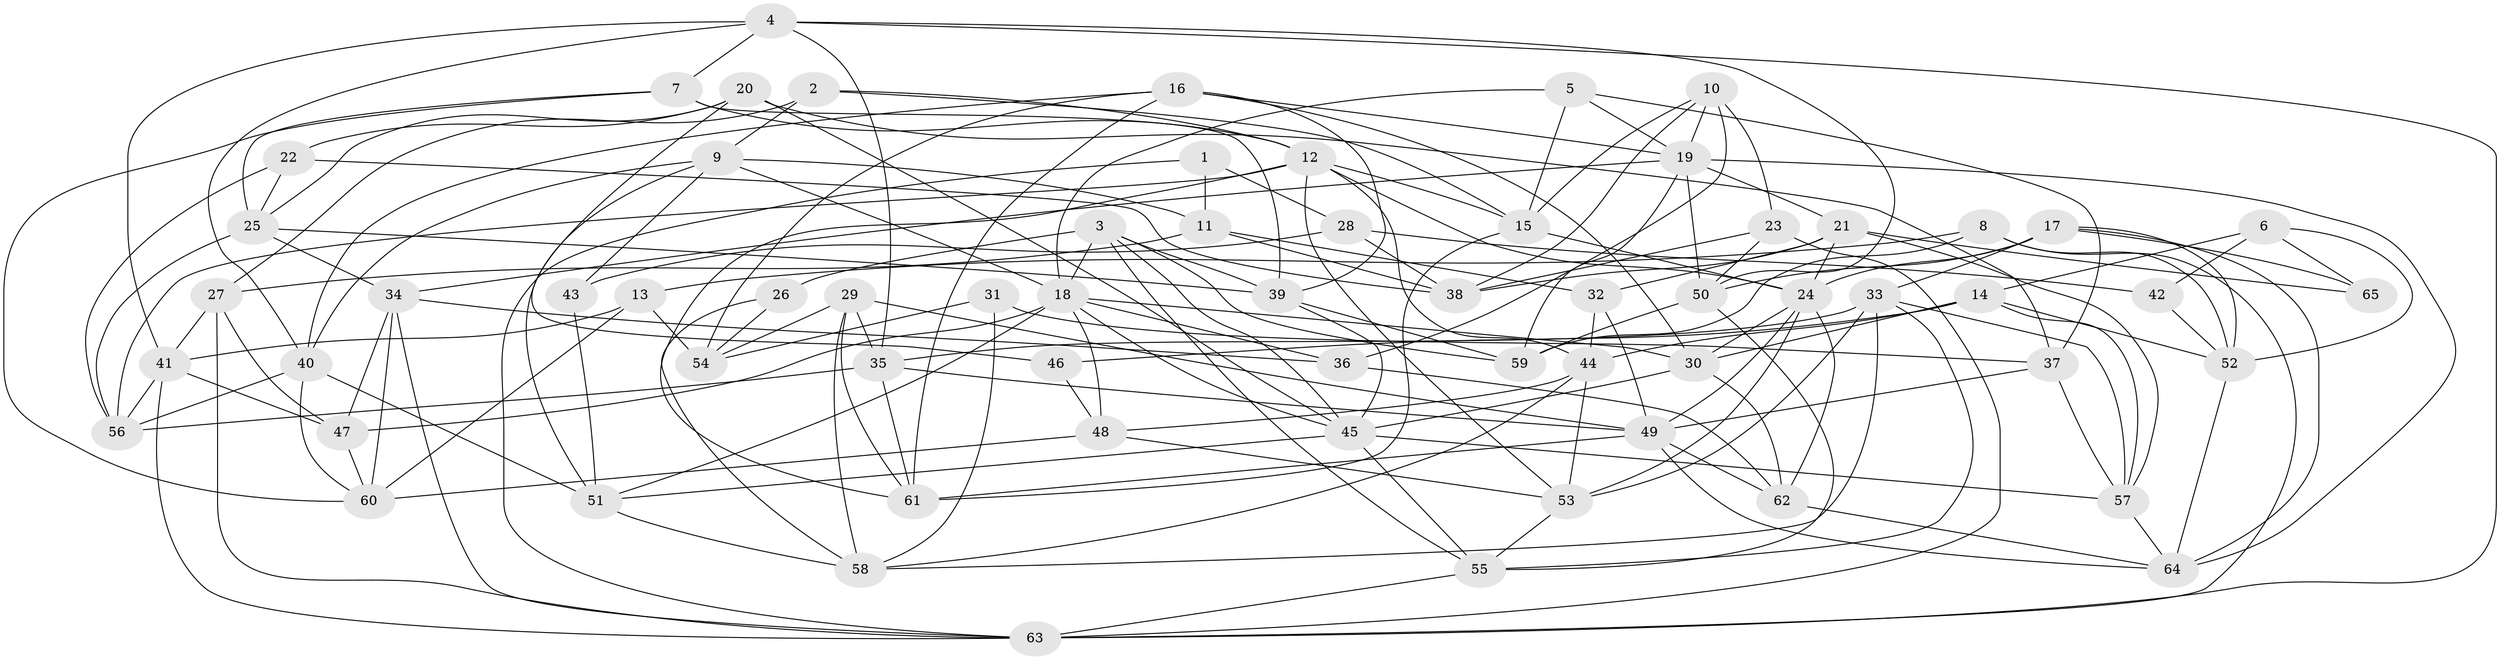 // original degree distribution, {4: 1.0}
// Generated by graph-tools (version 1.1) at 2025/02/03/09/25 03:02:54]
// undirected, 65 vertices, 176 edges
graph export_dot {
graph [start="1"]
  node [color=gray90,style=filled];
  1;
  2;
  3;
  4;
  5;
  6;
  7;
  8;
  9;
  10;
  11;
  12;
  13;
  14;
  15;
  16;
  17;
  18;
  19;
  20;
  21;
  22;
  23;
  24;
  25;
  26;
  27;
  28;
  29;
  30;
  31;
  32;
  33;
  34;
  35;
  36;
  37;
  38;
  39;
  40;
  41;
  42;
  43;
  44;
  45;
  46;
  47;
  48;
  49;
  50;
  51;
  52;
  53;
  54;
  55;
  56;
  57;
  58;
  59;
  60;
  61;
  62;
  63;
  64;
  65;
  1 -- 11 [weight=1.0];
  1 -- 28 [weight=2.0];
  1 -- 63 [weight=1.0];
  2 -- 9 [weight=1.0];
  2 -- 12 [weight=1.0];
  2 -- 15 [weight=1.0];
  2 -- 27 [weight=1.0];
  3 -- 18 [weight=1.0];
  3 -- 26 [weight=1.0];
  3 -- 39 [weight=1.0];
  3 -- 45 [weight=1.0];
  3 -- 55 [weight=1.0];
  3 -- 59 [weight=1.0];
  4 -- 7 [weight=1.0];
  4 -- 35 [weight=1.0];
  4 -- 40 [weight=1.0];
  4 -- 41 [weight=1.0];
  4 -- 50 [weight=1.0];
  4 -- 63 [weight=1.0];
  5 -- 15 [weight=1.0];
  5 -- 18 [weight=1.0];
  5 -- 19 [weight=1.0];
  5 -- 37 [weight=1.0];
  6 -- 14 [weight=1.0];
  6 -- 42 [weight=2.0];
  6 -- 52 [weight=1.0];
  6 -- 65 [weight=2.0];
  7 -- 12 [weight=1.0];
  7 -- 25 [weight=1.0];
  7 -- 39 [weight=2.0];
  7 -- 60 [weight=1.0];
  8 -- 13 [weight=1.0];
  8 -- 52 [weight=1.0];
  8 -- 59 [weight=1.0];
  8 -- 63 [weight=1.0];
  9 -- 11 [weight=1.0];
  9 -- 18 [weight=1.0];
  9 -- 40 [weight=1.0];
  9 -- 43 [weight=1.0];
  9 -- 51 [weight=1.0];
  10 -- 15 [weight=1.0];
  10 -- 19 [weight=1.0];
  10 -- 23 [weight=1.0];
  10 -- 36 [weight=2.0];
  10 -- 38 [weight=1.0];
  11 -- 27 [weight=2.0];
  11 -- 32 [weight=1.0];
  11 -- 38 [weight=1.0];
  12 -- 15 [weight=1.0];
  12 -- 24 [weight=1.0];
  12 -- 44 [weight=1.0];
  12 -- 53 [weight=1.0];
  12 -- 56 [weight=1.0];
  12 -- 61 [weight=1.0];
  13 -- 41 [weight=1.0];
  13 -- 54 [weight=3.0];
  13 -- 60 [weight=1.0];
  14 -- 30 [weight=1.0];
  14 -- 44 [weight=1.0];
  14 -- 46 [weight=1.0];
  14 -- 52 [weight=1.0];
  14 -- 57 [weight=1.0];
  15 -- 24 [weight=1.0];
  15 -- 61 [weight=1.0];
  16 -- 19 [weight=1.0];
  16 -- 30 [weight=1.0];
  16 -- 39 [weight=1.0];
  16 -- 40 [weight=1.0];
  16 -- 54 [weight=1.0];
  16 -- 61 [weight=1.0];
  17 -- 24 [weight=1.0];
  17 -- 33 [weight=1.0];
  17 -- 50 [weight=1.0];
  17 -- 52 [weight=1.0];
  17 -- 64 [weight=1.0];
  17 -- 65 [weight=1.0];
  18 -- 30 [weight=1.0];
  18 -- 36 [weight=1.0];
  18 -- 45 [weight=1.0];
  18 -- 47 [weight=2.0];
  18 -- 48 [weight=1.0];
  18 -- 51 [weight=1.0];
  19 -- 21 [weight=1.0];
  19 -- 34 [weight=1.0];
  19 -- 50 [weight=1.0];
  19 -- 59 [weight=1.0];
  19 -- 64 [weight=1.0];
  20 -- 22 [weight=1.0];
  20 -- 25 [weight=1.0];
  20 -- 37 [weight=2.0];
  20 -- 45 [weight=1.0];
  20 -- 46 [weight=1.0];
  21 -- 24 [weight=1.0];
  21 -- 32 [weight=1.0];
  21 -- 38 [weight=1.0];
  21 -- 57 [weight=1.0];
  21 -- 65 [weight=1.0];
  22 -- 25 [weight=1.0];
  22 -- 38 [weight=1.0];
  22 -- 56 [weight=1.0];
  23 -- 38 [weight=1.0];
  23 -- 50 [weight=1.0];
  23 -- 63 [weight=1.0];
  24 -- 30 [weight=1.0];
  24 -- 49 [weight=1.0];
  24 -- 53 [weight=1.0];
  24 -- 62 [weight=1.0];
  25 -- 34 [weight=1.0];
  25 -- 39 [weight=1.0];
  25 -- 56 [weight=1.0];
  26 -- 54 [weight=2.0];
  26 -- 58 [weight=1.0];
  27 -- 41 [weight=1.0];
  27 -- 47 [weight=1.0];
  27 -- 63 [weight=1.0];
  28 -- 38 [weight=1.0];
  28 -- 42 [weight=1.0];
  28 -- 43 [weight=2.0];
  29 -- 35 [weight=1.0];
  29 -- 49 [weight=1.0];
  29 -- 54 [weight=2.0];
  29 -- 58 [weight=1.0];
  29 -- 61 [weight=1.0];
  30 -- 45 [weight=1.0];
  30 -- 62 [weight=1.0];
  31 -- 37 [weight=1.0];
  31 -- 54 [weight=2.0];
  31 -- 58 [weight=1.0];
  32 -- 44 [weight=1.0];
  32 -- 49 [weight=1.0];
  33 -- 35 [weight=1.0];
  33 -- 53 [weight=1.0];
  33 -- 55 [weight=1.0];
  33 -- 57 [weight=1.0];
  33 -- 58 [weight=1.0];
  34 -- 36 [weight=1.0];
  34 -- 47 [weight=1.0];
  34 -- 60 [weight=1.0];
  34 -- 63 [weight=1.0];
  35 -- 49 [weight=1.0];
  35 -- 56 [weight=1.0];
  35 -- 61 [weight=1.0];
  36 -- 62 [weight=2.0];
  37 -- 49 [weight=1.0];
  37 -- 57 [weight=1.0];
  39 -- 45 [weight=1.0];
  39 -- 59 [weight=2.0];
  40 -- 51 [weight=1.0];
  40 -- 56 [weight=1.0];
  40 -- 60 [weight=1.0];
  41 -- 47 [weight=1.0];
  41 -- 56 [weight=1.0];
  41 -- 63 [weight=1.0];
  42 -- 52 [weight=1.0];
  43 -- 51 [weight=1.0];
  44 -- 48 [weight=1.0];
  44 -- 53 [weight=1.0];
  44 -- 58 [weight=1.0];
  45 -- 51 [weight=1.0];
  45 -- 55 [weight=1.0];
  45 -- 57 [weight=1.0];
  46 -- 48 [weight=2.0];
  47 -- 60 [weight=1.0];
  48 -- 53 [weight=1.0];
  48 -- 60 [weight=1.0];
  49 -- 61 [weight=1.0];
  49 -- 62 [weight=1.0];
  49 -- 64 [weight=1.0];
  50 -- 55 [weight=1.0];
  50 -- 59 [weight=1.0];
  51 -- 58 [weight=1.0];
  52 -- 64 [weight=1.0];
  53 -- 55 [weight=1.0];
  55 -- 63 [weight=1.0];
  57 -- 64 [weight=1.0];
  62 -- 64 [weight=1.0];
}

